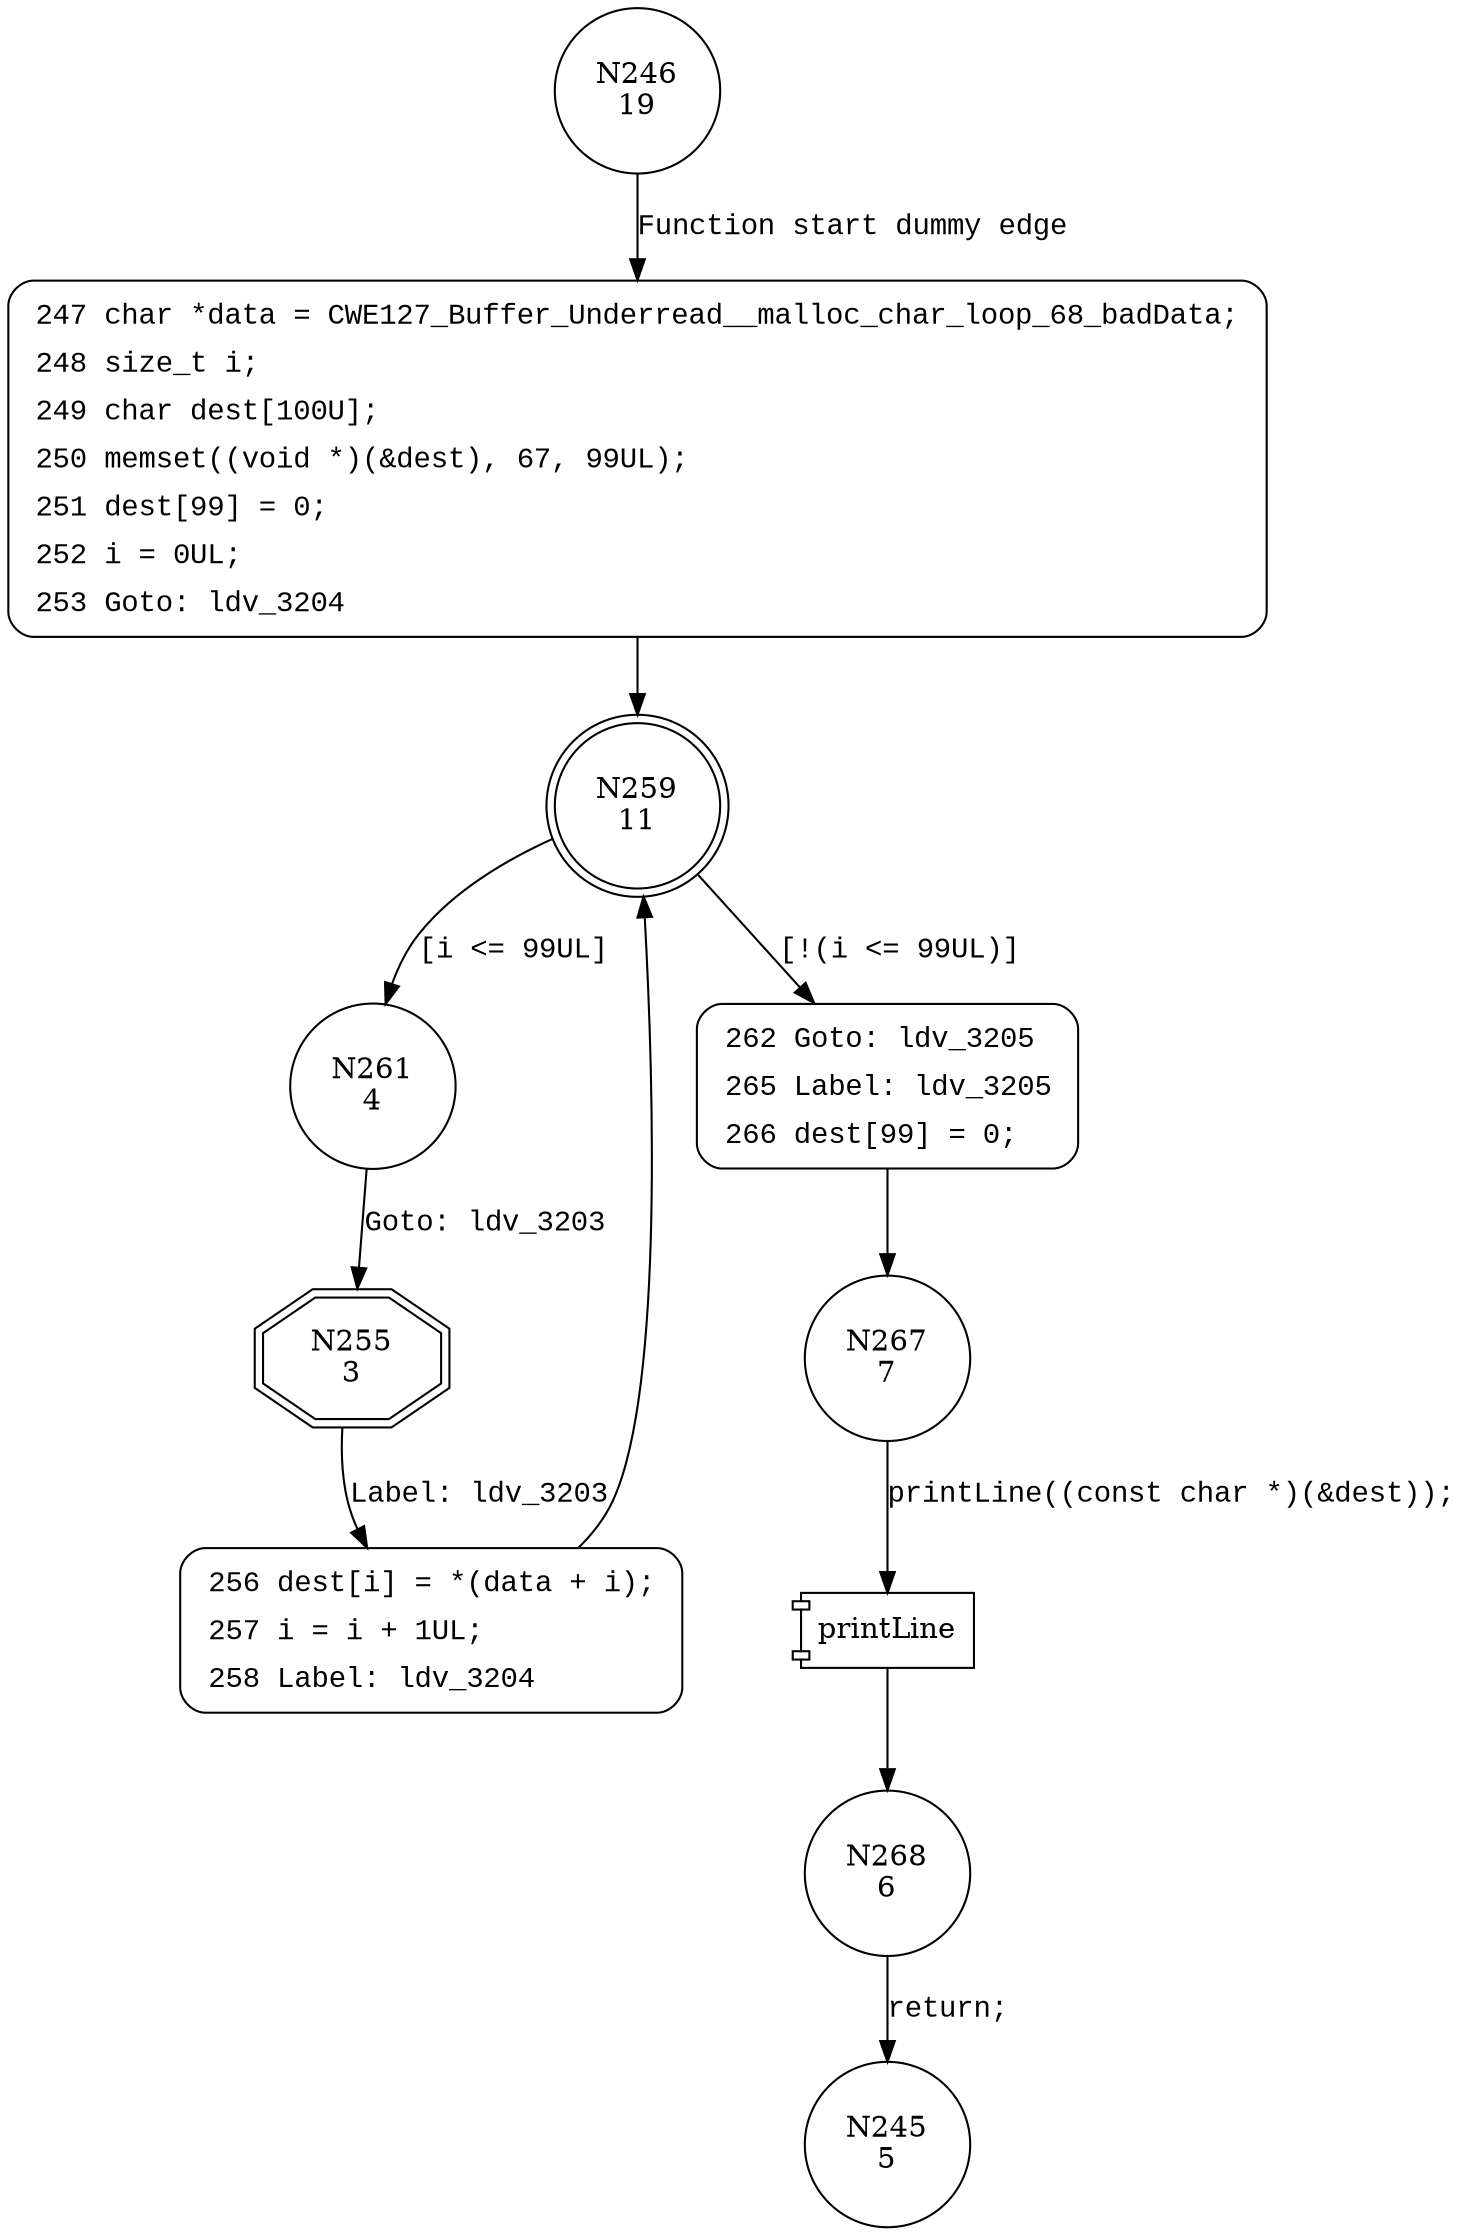 digraph CWE127_Buffer_Underread__malloc_char_loop_68b_badSink {
246 [shape="circle" label="N246\n19"]
247 [shape="circle" label="N247\n18"]
259 [shape="doublecircle" label="N259\n11"]
261 [shape="circle" label="N261\n4"]
262 [shape="circle" label="N262\n10"]
267 [shape="circle" label="N267\n7"]
268 [shape="circle" label="N268\n6"]
255 [shape="doubleoctagon" label="N255\n3"]
256 [shape="circle" label="N256\n2"]
245 [shape="circle" label="N245\n5"]
247 [style="filled,bold" penwidth="1" fillcolor="white" fontname="Courier New" shape="Mrecord" label=<<table border="0" cellborder="0" cellpadding="3" bgcolor="white"><tr><td align="right">247</td><td align="left">char *data = CWE127_Buffer_Underread__malloc_char_loop_68_badData;</td></tr><tr><td align="right">248</td><td align="left">size_t i;</td></tr><tr><td align="right">249</td><td align="left">char dest[100U];</td></tr><tr><td align="right">250</td><td align="left">memset((void *)(&amp;dest), 67, 99UL);</td></tr><tr><td align="right">251</td><td align="left">dest[99] = 0;</td></tr><tr><td align="right">252</td><td align="left">i = 0UL;</td></tr><tr><td align="right">253</td><td align="left">Goto: ldv_3204</td></tr></table>>]
247 -> 259[label=""]
262 [style="filled,bold" penwidth="1" fillcolor="white" fontname="Courier New" shape="Mrecord" label=<<table border="0" cellborder="0" cellpadding="3" bgcolor="white"><tr><td align="right">262</td><td align="left">Goto: ldv_3205</td></tr><tr><td align="right">265</td><td align="left">Label: ldv_3205</td></tr><tr><td align="right">266</td><td align="left">dest[99] = 0;</td></tr></table>>]
262 -> 267[label=""]
256 [style="filled,bold" penwidth="1" fillcolor="white" fontname="Courier New" shape="Mrecord" label=<<table border="0" cellborder="0" cellpadding="3" bgcolor="white"><tr><td align="right">256</td><td align="left">dest[i] = *(data + i);</td></tr><tr><td align="right">257</td><td align="left">i = i + 1UL;</td></tr><tr><td align="right">258</td><td align="left">Label: ldv_3204</td></tr></table>>]
256 -> 259[label=""]
246 -> 247 [label="Function start dummy edge" fontname="Courier New"]
259 -> 261 [label="[i <= 99UL]" fontname="Courier New"]
259 -> 262 [label="[!(i <= 99UL)]" fontname="Courier New"]
100015 [shape="component" label="printLine"]
267 -> 100015 [label="printLine((const char *)(&dest));" fontname="Courier New"]
100015 -> 268 [label="" fontname="Courier New"]
261 -> 255 [label="Goto: ldv_3203" fontname="Courier New"]
255 -> 256 [label="Label: ldv_3203" fontname="Courier New"]
268 -> 245 [label="return;" fontname="Courier New"]
}